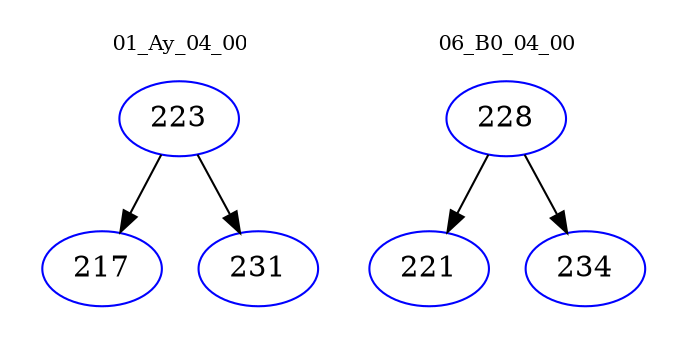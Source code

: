 digraph{
subgraph cluster_0 {
color = white
label = "01_Ay_04_00";
fontsize=10;
T0_223 [label="223", color="blue"]
T0_223 -> T0_217 [color="black"]
T0_217 [label="217", color="blue"]
T0_223 -> T0_231 [color="black"]
T0_231 [label="231", color="blue"]
}
subgraph cluster_1 {
color = white
label = "06_B0_04_00";
fontsize=10;
T1_228 [label="228", color="blue"]
T1_228 -> T1_221 [color="black"]
T1_221 [label="221", color="blue"]
T1_228 -> T1_234 [color="black"]
T1_234 [label="234", color="blue"]
}
}
